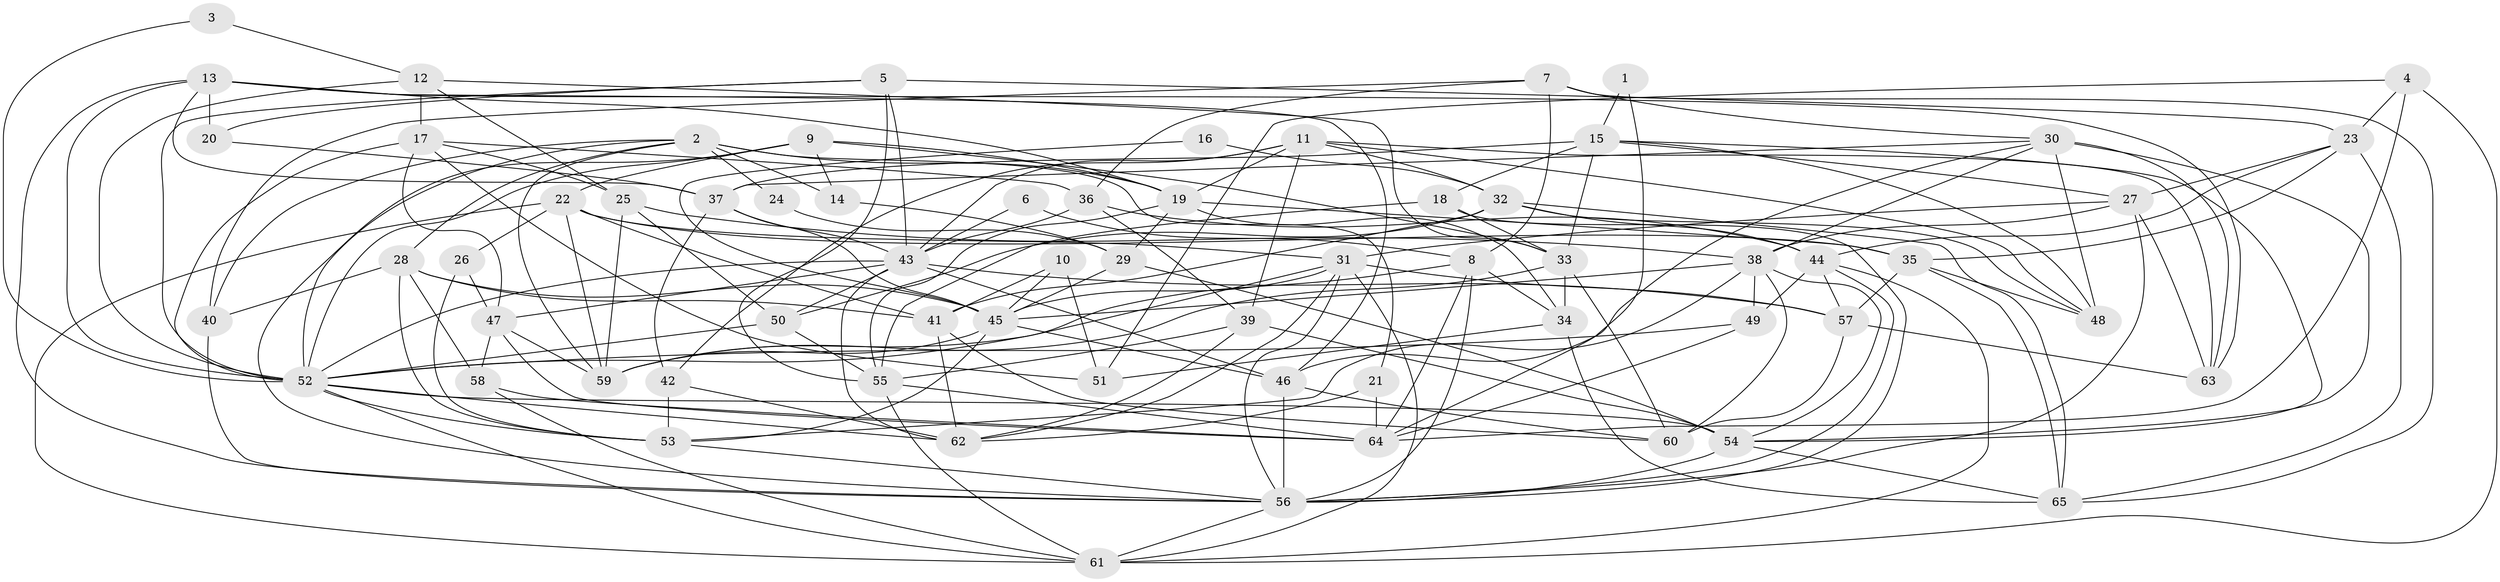 // original degree distribution, {5: 0.2230769230769231, 6: 0.06923076923076923, 4: 0.3230769230769231, 3: 0.23076923076923078, 2: 0.12307692307692308, 7: 0.015384615384615385, 8: 0.007692307692307693, 9: 0.007692307692307693}
// Generated by graph-tools (version 1.1) at 2025/50/03/09/25 03:50:15]
// undirected, 65 vertices, 190 edges
graph export_dot {
graph [start="1"]
  node [color=gray90,style=filled];
  1;
  2;
  3;
  4;
  5;
  6;
  7;
  8;
  9;
  10;
  11;
  12;
  13;
  14;
  15;
  16;
  17;
  18;
  19;
  20;
  21;
  22;
  23;
  24;
  25;
  26;
  27;
  28;
  29;
  30;
  31;
  32;
  33;
  34;
  35;
  36;
  37;
  38;
  39;
  40;
  41;
  42;
  43;
  44;
  45;
  46;
  47;
  48;
  49;
  50;
  51;
  52;
  53;
  54;
  55;
  56;
  57;
  58;
  59;
  60;
  61;
  62;
  63;
  64;
  65;
  1 -- 15 [weight=1.0];
  1 -- 64 [weight=1.0];
  2 -- 14 [weight=1.0];
  2 -- 19 [weight=1.0];
  2 -- 21 [weight=1.0];
  2 -- 24 [weight=1.0];
  2 -- 28 [weight=1.0];
  2 -- 40 [weight=1.0];
  2 -- 52 [weight=1.0];
  2 -- 59 [weight=1.0];
  3 -- 12 [weight=1.0];
  3 -- 52 [weight=1.0];
  4 -- 23 [weight=1.0];
  4 -- 51 [weight=1.0];
  4 -- 61 [weight=1.0];
  4 -- 64 [weight=1.0];
  5 -- 20 [weight=1.0];
  5 -- 23 [weight=1.0];
  5 -- 43 [weight=1.0];
  5 -- 52 [weight=1.0];
  5 -- 55 [weight=1.0];
  6 -- 8 [weight=1.0];
  6 -- 43 [weight=1.0];
  7 -- 8 [weight=1.0];
  7 -- 30 [weight=1.0];
  7 -- 36 [weight=1.0];
  7 -- 40 [weight=1.0];
  7 -- 65 [weight=1.0];
  8 -- 34 [weight=1.0];
  8 -- 52 [weight=1.0];
  8 -- 56 [weight=1.0];
  8 -- 64 [weight=1.0];
  9 -- 14 [weight=1.0];
  9 -- 19 [weight=1.0];
  9 -- 22 [weight=1.0];
  9 -- 33 [weight=1.0];
  9 -- 52 [weight=1.0];
  9 -- 56 [weight=1.0];
  10 -- 41 [weight=1.0];
  10 -- 45 [weight=1.0];
  10 -- 51 [weight=1.0];
  11 -- 19 [weight=1.0];
  11 -- 32 [weight=1.0];
  11 -- 39 [weight=1.0];
  11 -- 42 [weight=1.0];
  11 -- 43 [weight=1.0];
  11 -- 48 [weight=1.0];
  11 -- 63 [weight=1.0];
  12 -- 17 [weight=1.0];
  12 -- 25 [weight=1.0];
  12 -- 33 [weight=1.0];
  12 -- 52 [weight=1.0];
  13 -- 19 [weight=1.0];
  13 -- 20 [weight=1.0];
  13 -- 37 [weight=1.0];
  13 -- 46 [weight=1.0];
  13 -- 52 [weight=1.0];
  13 -- 56 [weight=1.0];
  13 -- 63 [weight=1.0];
  14 -- 29 [weight=1.0];
  15 -- 18 [weight=1.0];
  15 -- 27 [weight=1.0];
  15 -- 33 [weight=1.0];
  15 -- 37 [weight=1.0];
  15 -- 48 [weight=1.0];
  15 -- 54 [weight=1.0];
  16 -- 32 [weight=1.0];
  16 -- 45 [weight=1.0];
  17 -- 25 [weight=1.0];
  17 -- 36 [weight=1.0];
  17 -- 47 [weight=1.0];
  17 -- 51 [weight=1.0];
  17 -- 52 [weight=1.0];
  18 -- 33 [weight=1.0];
  18 -- 55 [weight=1.0];
  18 -- 56 [weight=1.0];
  19 -- 29 [weight=1.0];
  19 -- 34 [weight=1.0];
  19 -- 35 [weight=1.0];
  19 -- 55 [weight=1.0];
  20 -- 37 [weight=1.0];
  21 -- 62 [weight=1.0];
  21 -- 64 [weight=1.0];
  22 -- 26 [weight=1.0];
  22 -- 31 [weight=1.0];
  22 -- 35 [weight=1.0];
  22 -- 41 [weight=1.0];
  22 -- 59 [weight=1.0];
  22 -- 61 [weight=1.0];
  23 -- 27 [weight=1.0];
  23 -- 35 [weight=1.0];
  23 -- 44 [weight=1.0];
  23 -- 65 [weight=1.0];
  24 -- 29 [weight=1.0];
  25 -- 38 [weight=1.0];
  25 -- 50 [weight=1.0];
  25 -- 59 [weight=1.0];
  26 -- 47 [weight=1.0];
  26 -- 53 [weight=1.0];
  27 -- 31 [weight=1.0];
  27 -- 38 [weight=1.0];
  27 -- 56 [weight=1.0];
  27 -- 63 [weight=1.0];
  28 -- 40 [weight=1.0];
  28 -- 41 [weight=1.0];
  28 -- 45 [weight=1.0];
  28 -- 53 [weight=1.0];
  28 -- 58 [weight=1.0];
  29 -- 45 [weight=1.0];
  29 -- 54 [weight=1.0];
  30 -- 37 [weight=1.0];
  30 -- 38 [weight=1.0];
  30 -- 46 [weight=1.0];
  30 -- 48 [weight=1.0];
  30 -- 54 [weight=1.0];
  30 -- 63 [weight=1.0];
  31 -- 45 [weight=1.0];
  31 -- 56 [weight=1.0];
  31 -- 57 [weight=1.0];
  31 -- 59 [weight=1.0];
  31 -- 61 [weight=1.0];
  31 -- 62 [weight=1.0];
  32 -- 41 [weight=1.0];
  32 -- 44 [weight=1.0];
  32 -- 48 [weight=1.0];
  32 -- 50 [weight=1.0];
  32 -- 65 [weight=1.0];
  33 -- 34 [weight=1.0];
  33 -- 59 [weight=1.0];
  33 -- 60 [weight=1.0];
  34 -- 51 [weight=1.0];
  34 -- 65 [weight=1.0];
  35 -- 48 [weight=1.0];
  35 -- 57 [weight=1.0];
  35 -- 65 [weight=1.0];
  36 -- 39 [weight=1.0];
  36 -- 43 [weight=1.0];
  36 -- 44 [weight=1.0];
  37 -- 42 [weight=1.0];
  37 -- 43 [weight=1.0];
  37 -- 45 [weight=1.0];
  38 -- 45 [weight=1.0];
  38 -- 49 [weight=1.0];
  38 -- 53 [weight=1.0];
  38 -- 54 [weight=1.0];
  38 -- 60 [weight=1.0];
  39 -- 54 [weight=1.0];
  39 -- 55 [weight=1.0];
  39 -- 62 [weight=1.0];
  40 -- 56 [weight=1.0];
  41 -- 60 [weight=1.0];
  41 -- 62 [weight=1.0];
  42 -- 53 [weight=1.0];
  42 -- 62 [weight=1.0];
  43 -- 46 [weight=1.0];
  43 -- 47 [weight=1.0];
  43 -- 50 [weight=1.0];
  43 -- 52 [weight=1.0];
  43 -- 57 [weight=1.0];
  43 -- 62 [weight=1.0];
  44 -- 49 [weight=1.0];
  44 -- 56 [weight=1.0];
  44 -- 57 [weight=1.0];
  44 -- 61 [weight=1.0];
  45 -- 46 [weight=1.0];
  45 -- 53 [weight=1.0];
  45 -- 59 [weight=1.0];
  46 -- 56 [weight=1.0];
  46 -- 60 [weight=1.0];
  47 -- 58 [weight=1.0];
  47 -- 59 [weight=1.0];
  47 -- 64 [weight=1.0];
  49 -- 52 [weight=1.0];
  49 -- 64 [weight=1.0];
  50 -- 52 [weight=1.0];
  50 -- 55 [weight=1.0];
  52 -- 53 [weight=1.0];
  52 -- 54 [weight=1.0];
  52 -- 61 [weight=1.0];
  52 -- 62 [weight=1.0];
  53 -- 56 [weight=1.0];
  54 -- 56 [weight=2.0];
  54 -- 65 [weight=1.0];
  55 -- 61 [weight=1.0];
  55 -- 64 [weight=1.0];
  56 -- 61 [weight=1.0];
  57 -- 60 [weight=1.0];
  57 -- 63 [weight=1.0];
  58 -- 61 [weight=1.0];
  58 -- 64 [weight=1.0];
}

